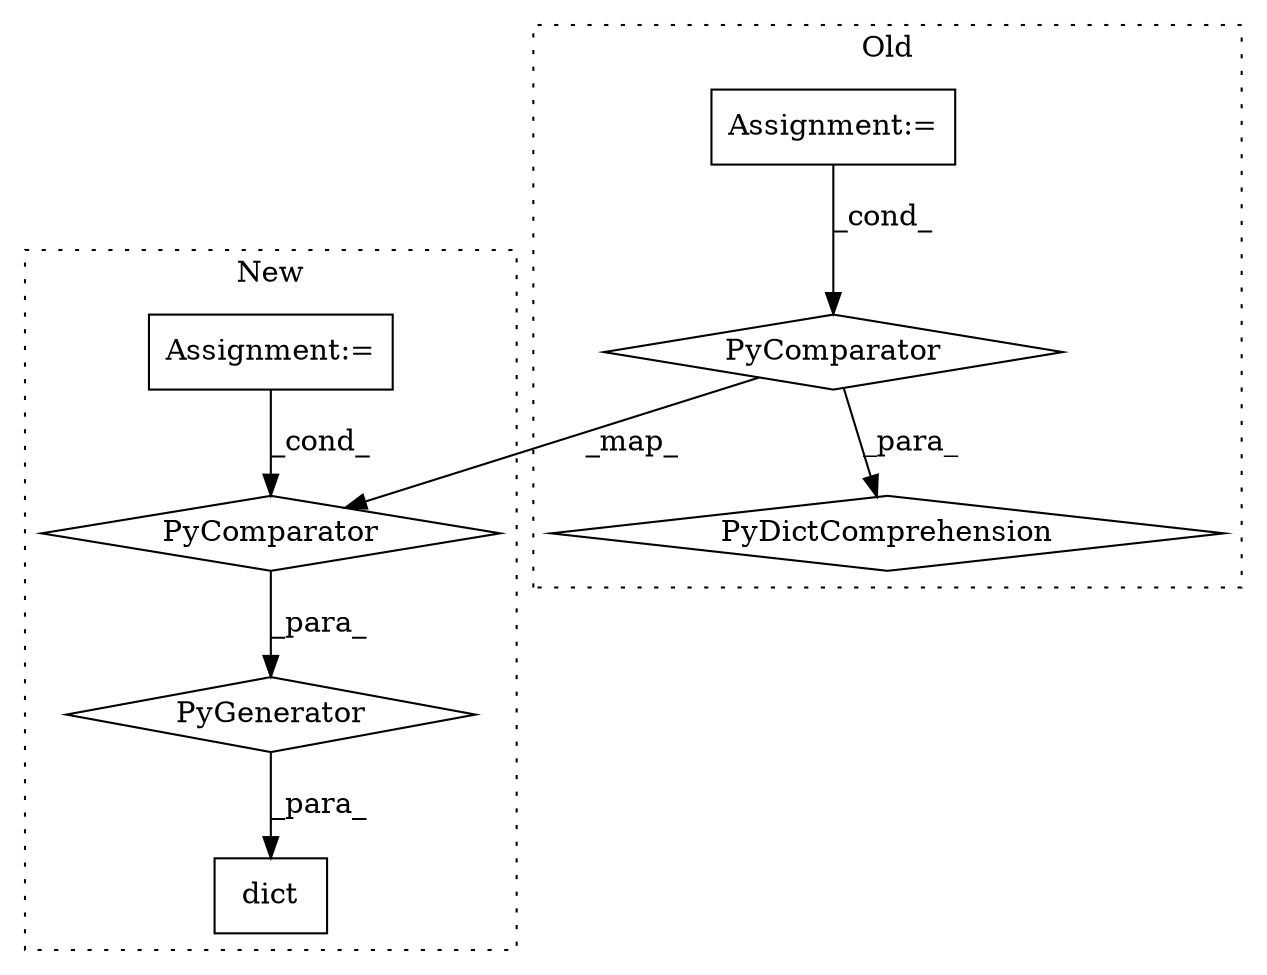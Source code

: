 digraph G {
subgraph cluster0 {
1 [label="PyDictComprehension" a="110" s="2569" l="272" shape="diamond"];
4 [label="Assignment:=" a="7" s="2796" l="37" shape="box"];
6 [label="PyComparator" a="113" s="2796" l="37" shape="diamond"];
label = "Old";
style="dotted";
}
subgraph cluster1 {
2 [label="PyGenerator" a="107" s="2581" l="279" shape="diamond"];
3 [label="Assignment:=" a="7" s="2804" l="41" shape="box"];
5 [label="PyComparator" a="113" s="2804" l="41" shape="diamond"];
7 [label="dict" a="32" s="2554,2860" l="27,-12" shape="box"];
label = "New";
style="dotted";
}
2 -> 7 [label="_para_"];
3 -> 5 [label="_cond_"];
4 -> 6 [label="_cond_"];
5 -> 2 [label="_para_"];
6 -> 1 [label="_para_"];
6 -> 5 [label="_map_"];
}